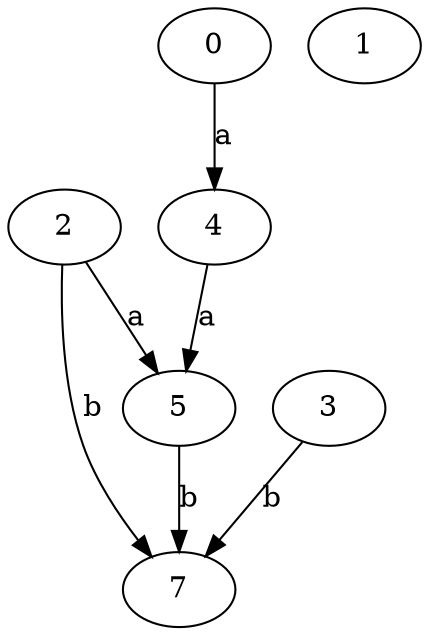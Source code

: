 strict digraph  {
4;
5;
7;
0;
1;
2;
3;
4 -> 5  [label=a];
5 -> 7  [label=b];
0 -> 4  [label=a];
2 -> 5  [label=a];
2 -> 7  [label=b];
3 -> 7  [label=b];
}
